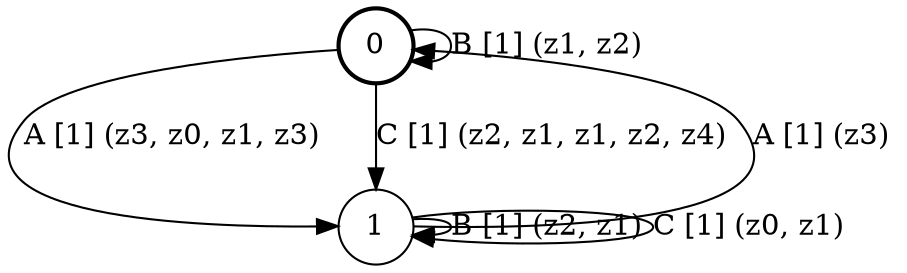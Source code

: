 # generated file, don't try to modify
# command: dot -Tpng <filename> > tree.png
digraph Automaton {
    node [shape = circle];
    0 [style = "bold"];
    0 -> 0 [label = "B [1] (z1, z2) "];
    0 -> 1 [label = "A [1] (z3, z0, z1, z3) "];
    0 -> 1 [label = "C [1] (z2, z1, z1, z2, z4) "];
    1 -> 1 [label = "B [1] (z2, z1) "];
    1 -> 0 [label = "A [1] (z3) "];
    1 -> 1 [label = "C [1] (z0, z1) "];
}

